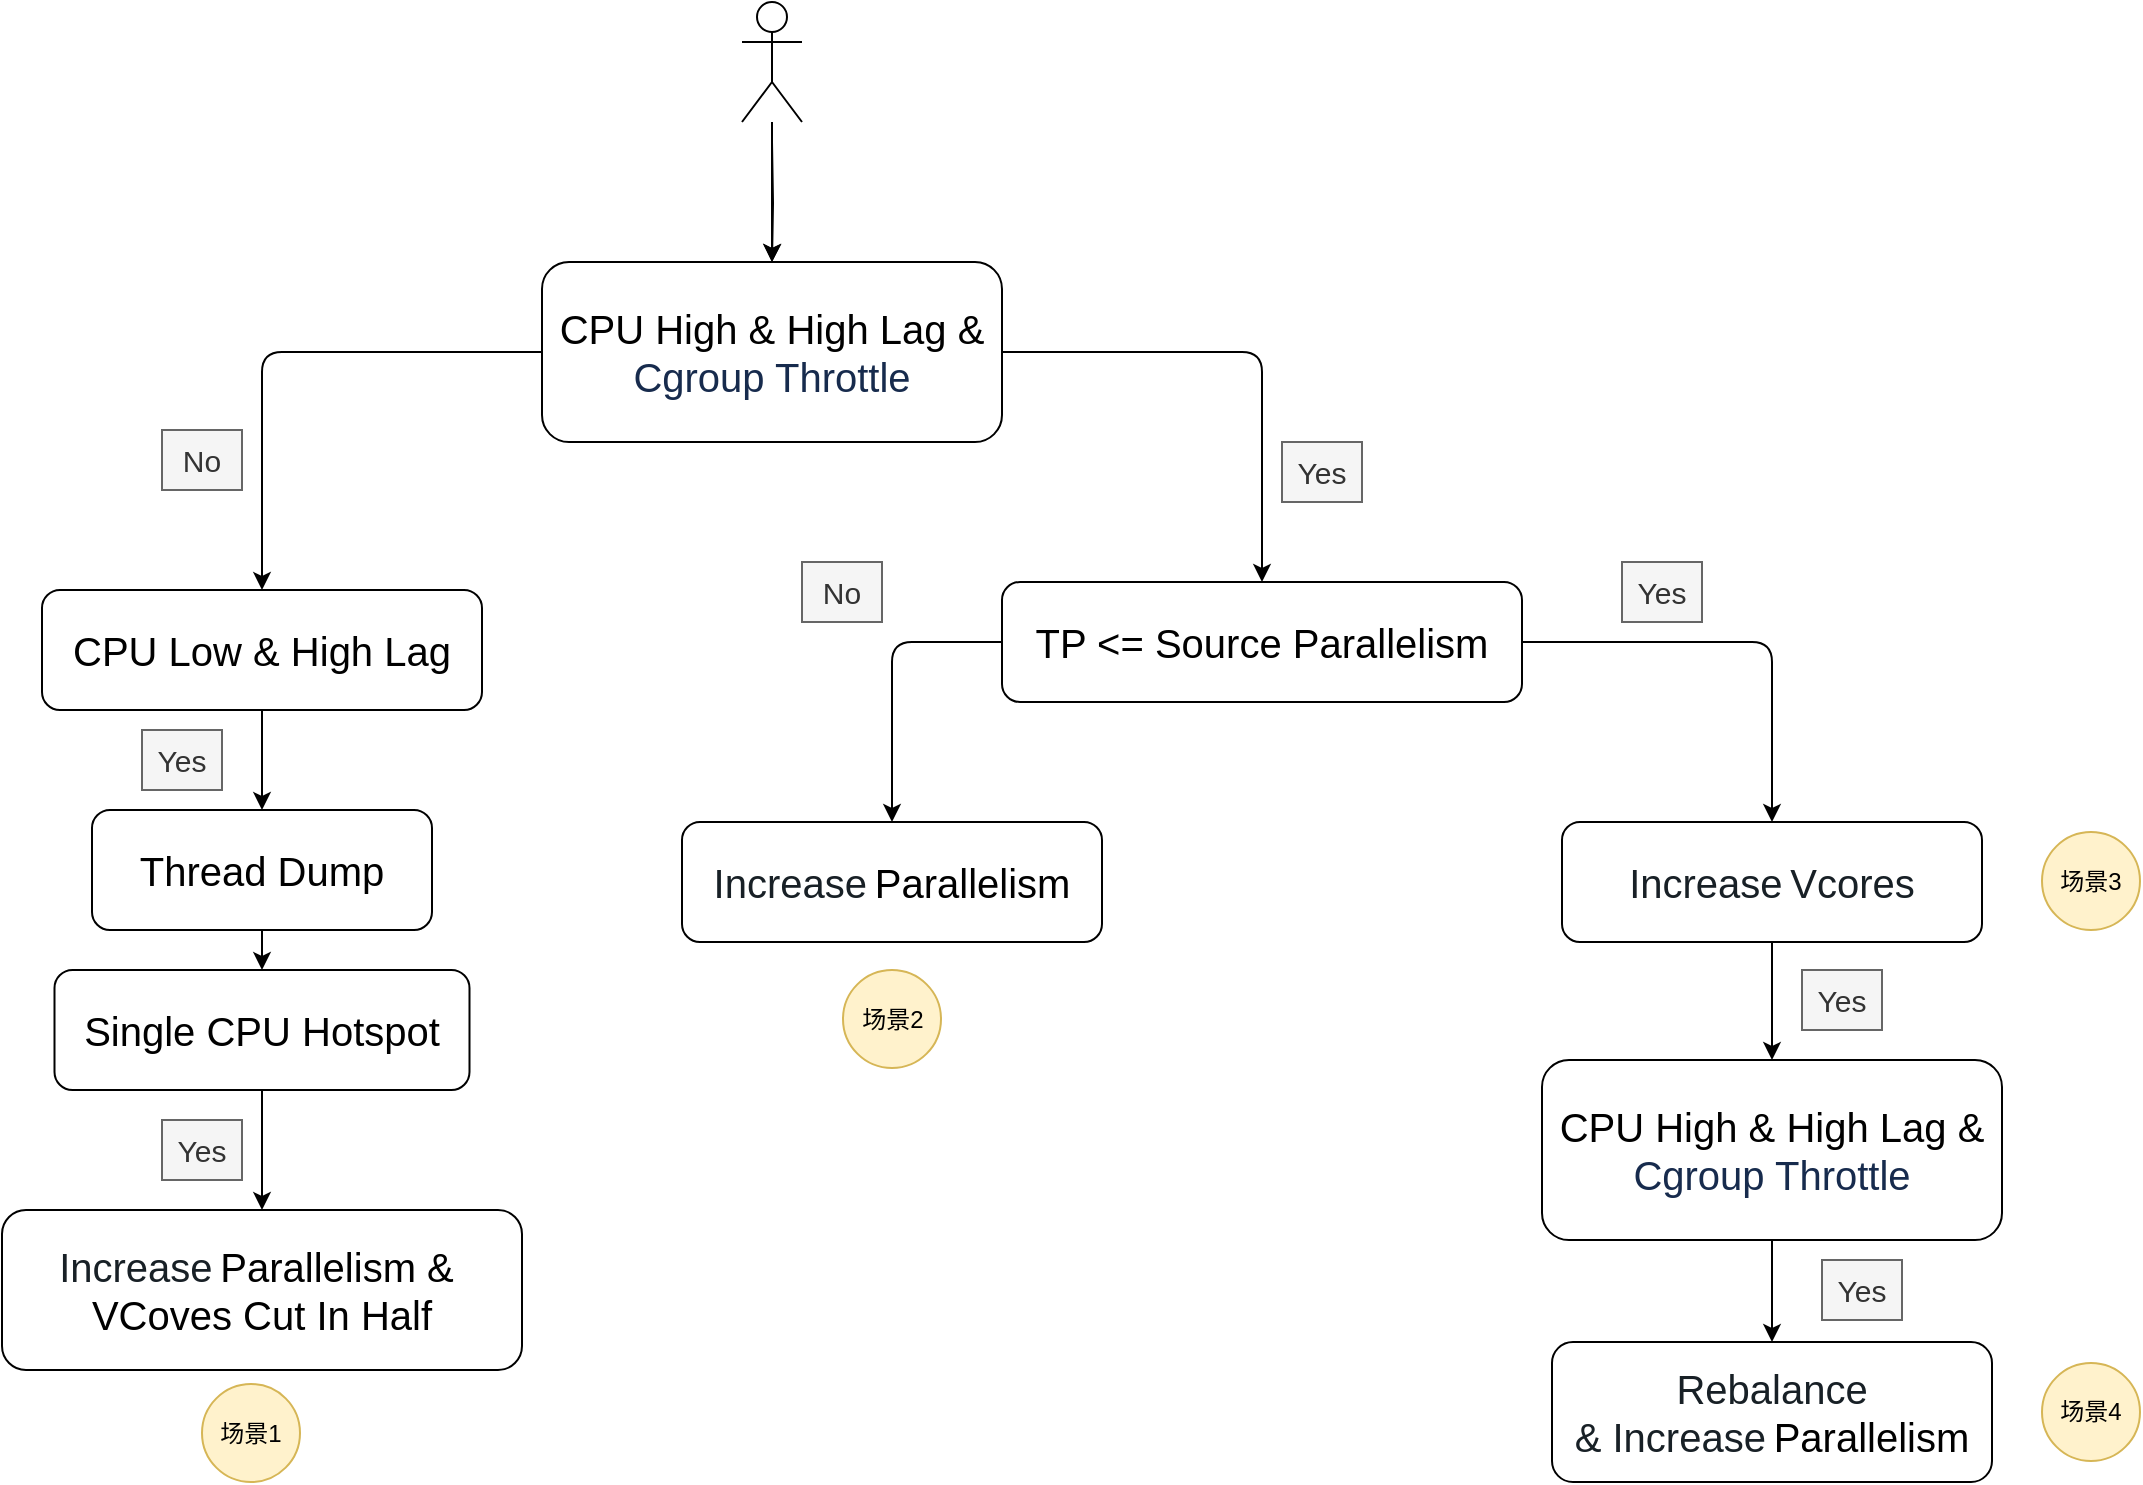 <mxfile version="14.1.1" type="github">
  <diagram id="yVQXykmnmnmi0eYwBmyi" name="第 1 页">
    <mxGraphModel dx="1426" dy="771" grid="1" gridSize="10" guides="1" tooltips="1" connect="1" arrows="1" fold="1" page="1" pageScale="1" pageWidth="1920" pageHeight="1200" math="0" shadow="0">
      <root>
        <mxCell id="0" />
        <mxCell id="1" parent="0" />
        <mxCell id="-mlGXoupMx55JG4DXBJS-1" value="&lt;font&gt;&lt;span style=&quot;font-size: 20px&quot;&gt;CPU High &amp;amp; High Lag &amp;amp;&lt;/span&gt;&lt;br&gt;&lt;span style=&quot;color: rgb(23 , 43 , 77) ; background-color: rgb(255 , 255 , 255)&quot;&gt;&lt;font style=&quot;font-size: 20px&quot;&gt;Cgroup Throttle&lt;/font&gt;&lt;/span&gt;&lt;br&gt;&lt;/font&gt;" style="rounded=1;whiteSpace=wrap;html=1;" vertex="1" parent="1">
          <mxGeometry x="590" y="260" width="230" height="90" as="geometry" />
        </mxCell>
        <mxCell id="-mlGXoupMx55JG4DXBJS-2" value="&lt;font style=&quot;font-size: 20px&quot;&gt;TP &amp;lt;= Source&amp;nbsp;Parallelism&lt;/font&gt;" style="rounded=1;whiteSpace=wrap;html=1;" vertex="1" parent="1">
          <mxGeometry x="820" y="420" width="260" height="60" as="geometry" />
        </mxCell>
        <mxCell id="-mlGXoupMx55JG4DXBJS-3" value="" style="edgeStyle=segmentEdgeStyle;endArrow=classic;html=1;exitX=1;exitY=0.5;exitDx=0;exitDy=0;entryX=0.5;entryY=0;entryDx=0;entryDy=0;" edge="1" parent="1" source="-mlGXoupMx55JG4DXBJS-1" target="-mlGXoupMx55JG4DXBJS-2">
          <mxGeometry width="50" height="50" relative="1" as="geometry">
            <mxPoint x="890" y="604" as="sourcePoint" />
            <mxPoint x="940" y="554" as="targetPoint" />
          </mxGeometry>
        </mxCell>
        <mxCell id="-mlGXoupMx55JG4DXBJS-4" value="&lt;font style=&quot;font-size: 15px&quot;&gt;Yes&lt;/font&gt;" style="text;html=1;strokeColor=#666666;fillColor=#f5f5f5;align=center;verticalAlign=middle;whiteSpace=wrap;rounded=0;fontColor=#333333;" vertex="1" parent="1">
          <mxGeometry x="960" y="350" width="40" height="30" as="geometry" />
        </mxCell>
        <mxCell id="-mlGXoupMx55JG4DXBJS-6" value="&lt;span style=&quot;color: rgb(24 , 32 , 38) ; background-color: rgb(255 , 255 , 255)&quot;&gt;&lt;font style=&quot;font-size: 20px&quot;&gt;Increase&lt;/font&gt;&lt;font style=&quot;font-size: 14px&quot;&gt;&amp;nbsp;&lt;/font&gt;&lt;font style=&quot;font-size: 20px&quot;&gt;Vcores&lt;/font&gt;&lt;/span&gt;" style="rounded=1;whiteSpace=wrap;html=1;" vertex="1" parent="1">
          <mxGeometry x="1100" y="540" width="210" height="60" as="geometry" />
        </mxCell>
        <mxCell id="-mlGXoupMx55JG4DXBJS-7" value="" style="edgeStyle=segmentEdgeStyle;endArrow=classic;html=1;exitX=1;exitY=0.5;exitDx=0;exitDy=0;" edge="1" parent="1" source="-mlGXoupMx55JG4DXBJS-2" target="-mlGXoupMx55JG4DXBJS-6">
          <mxGeometry width="50" height="50" relative="1" as="geometry">
            <mxPoint x="1140" y="360" as="sourcePoint" />
            <mxPoint x="1240" y="470" as="targetPoint" />
          </mxGeometry>
        </mxCell>
        <mxCell id="-mlGXoupMx55JG4DXBJS-8" value="&lt;font style=&quot;font-size: 15px&quot;&gt;Yes&lt;/font&gt;" style="text;html=1;strokeColor=#666666;fillColor=#f5f5f5;align=center;verticalAlign=middle;whiteSpace=wrap;rounded=0;fontColor=#333333;" vertex="1" parent="1">
          <mxGeometry x="1130" y="410" width="40" height="30" as="geometry" />
        </mxCell>
        <mxCell id="-mlGXoupMx55JG4DXBJS-10" value="&lt;font style=&quot;font-size: 20px&quot;&gt;CPU Low &amp;amp; High Lag&lt;/font&gt;" style="rounded=1;whiteSpace=wrap;html=1;" vertex="1" parent="1">
          <mxGeometry x="340" y="424" width="220" height="60" as="geometry" />
        </mxCell>
        <mxCell id="-mlGXoupMx55JG4DXBJS-11" value="" style="edgeStyle=segmentEdgeStyle;endArrow=classic;html=1;exitX=0;exitY=0.5;exitDx=0;exitDy=0;" edge="1" parent="1" source="-mlGXoupMx55JG4DXBJS-1" target="-mlGXoupMx55JG4DXBJS-10">
          <mxGeometry width="50" height="50" relative="1" as="geometry">
            <mxPoint x="770" y="324" as="sourcePoint" />
            <mxPoint x="870" y="434" as="targetPoint" />
          </mxGeometry>
        </mxCell>
        <mxCell id="-mlGXoupMx55JG4DXBJS-12" value="&lt;font style=&quot;font-size: 15px&quot;&gt;No&lt;/font&gt;" style="text;html=1;strokeColor=#666666;fillColor=#f5f5f5;align=center;verticalAlign=middle;whiteSpace=wrap;rounded=0;fontColor=#333333;" vertex="1" parent="1">
          <mxGeometry x="400" y="344" width="40" height="30" as="geometry" />
        </mxCell>
        <mxCell id="-mlGXoupMx55JG4DXBJS-13" value="&lt;span style=&quot;font-size: 20px&quot;&gt;Thread Dump&lt;/span&gt;" style="rounded=1;whiteSpace=wrap;html=1;" vertex="1" parent="1">
          <mxGeometry x="365" y="534" width="170" height="60" as="geometry" />
        </mxCell>
        <mxCell id="-mlGXoupMx55JG4DXBJS-14" value="" style="endArrow=classic;html=1;" edge="1" parent="1" source="-mlGXoupMx55JG4DXBJS-10" target="-mlGXoupMx55JG4DXBJS-13">
          <mxGeometry width="50" height="50" relative="1" as="geometry">
            <mxPoint x="390" y="694" as="sourcePoint" />
            <mxPoint x="440" y="644" as="targetPoint" />
          </mxGeometry>
        </mxCell>
        <mxCell id="-mlGXoupMx55JG4DXBJS-15" value="&lt;div&gt;&lt;span style=&quot;font-size: 20px&quot;&gt;Single CPU Hotspot&lt;/span&gt;&lt;/div&gt;" style="rounded=1;whiteSpace=wrap;html=1;" vertex="1" parent="1">
          <mxGeometry x="346.25" y="614" width="207.5" height="60" as="geometry" />
        </mxCell>
        <mxCell id="-mlGXoupMx55JG4DXBJS-16" value="" style="endArrow=classic;html=1;exitX=0.5;exitY=1;exitDx=0;exitDy=0;" edge="1" parent="1" source="-mlGXoupMx55JG4DXBJS-13" target="-mlGXoupMx55JG4DXBJS-15">
          <mxGeometry width="50" height="50" relative="1" as="geometry">
            <mxPoint x="500" y="604" as="sourcePoint" />
            <mxPoint x="500" y="654" as="targetPoint" />
          </mxGeometry>
        </mxCell>
        <mxCell id="-mlGXoupMx55JG4DXBJS-18" value="&lt;span style=&quot;color: rgb(24 , 32 , 38) ; background-color: rgb(255 , 255 , 255)&quot;&gt;&lt;font style=&quot;font-size: 20px&quot;&gt;Increase&lt;/font&gt;&lt;/span&gt;&lt;span style=&quot;color: rgb(24 , 32 , 38) ; font-size: 14px ; background-color: rgb(255 , 255 , 255)&quot;&gt;&amp;nbsp;&lt;/span&gt;&lt;span style=&quot;font-size: 20px&quot;&gt;Parallelism &amp;amp;&amp;nbsp;&lt;br&gt;&lt;/span&gt;&lt;font style=&quot;font-size: 20px&quot;&gt;VCoves&amp;nbsp;&lt;/font&gt;&lt;span style=&quot;font-size: 20px&quot;&gt;&lt;font style=&quot;font-size: 20px&quot;&gt;Cut In Half&lt;/font&gt;&lt;br&gt;&lt;/span&gt;" style="rounded=1;whiteSpace=wrap;html=1;" vertex="1" parent="1">
          <mxGeometry x="320" y="734" width="260" height="80" as="geometry" />
        </mxCell>
        <mxCell id="-mlGXoupMx55JG4DXBJS-19" value="" style="endArrow=classic;html=1;exitX=0.5;exitY=1;exitDx=0;exitDy=0;" edge="1" parent="1" source="-mlGXoupMx55JG4DXBJS-15" target="-mlGXoupMx55JG4DXBJS-18">
          <mxGeometry width="50" height="50" relative="1" as="geometry">
            <mxPoint x="620" y="644" as="sourcePoint" />
            <mxPoint x="620" y="694" as="targetPoint" />
          </mxGeometry>
        </mxCell>
        <mxCell id="-mlGXoupMx55JG4DXBJS-20" value="&lt;font style=&quot;font-size: 15px&quot;&gt;Yes&lt;/font&gt;" style="text;html=1;strokeColor=#666666;fillColor=#f5f5f5;align=center;verticalAlign=middle;whiteSpace=wrap;rounded=0;fontColor=#333333;" vertex="1" parent="1">
          <mxGeometry x="400" y="689" width="40" height="30" as="geometry" />
        </mxCell>
        <mxCell id="-mlGXoupMx55JG4DXBJS-21" value="&lt;font style=&quot;font-size: 15px&quot;&gt;Yes&lt;/font&gt;" style="text;html=1;strokeColor=#666666;fillColor=#f5f5f5;align=center;verticalAlign=middle;whiteSpace=wrap;rounded=0;fontColor=#333333;" vertex="1" parent="1">
          <mxGeometry x="390" y="494" width="40" height="30" as="geometry" />
        </mxCell>
        <mxCell id="-mlGXoupMx55JG4DXBJS-23" value="" style="endArrow=classic;html=1;entryX=0.5;entryY=0;entryDx=0;entryDy=0;" edge="1" parent="1" target="-mlGXoupMx55JG4DXBJS-1">
          <mxGeometry width="50" height="50" relative="1" as="geometry">
            <mxPoint x="705" y="190" as="sourcePoint" />
            <mxPoint x="820" y="110" as="targetPoint" />
          </mxGeometry>
        </mxCell>
        <mxCell id="-mlGXoupMx55JG4DXBJS-25" value="" style="edgeStyle=orthogonalEdgeStyle;rounded=0;orthogonalLoop=1;jettySize=auto;html=1;" edge="1" parent="1" target="-mlGXoupMx55JG4DXBJS-1">
          <mxGeometry relative="1" as="geometry">
            <mxPoint x="705" y="200" as="sourcePoint" />
          </mxGeometry>
        </mxCell>
        <mxCell id="-mlGXoupMx55JG4DXBJS-24" value="" style="shape=umlActor;verticalLabelPosition=bottom;verticalAlign=top;html=1;outlineConnect=0;" vertex="1" parent="1">
          <mxGeometry x="690" y="130" width="30" height="60" as="geometry" />
        </mxCell>
        <mxCell id="-mlGXoupMx55JG4DXBJS-26" value="&lt;span style=&quot;color: rgb(24 , 32 , 38) ; background-color: rgb(255 , 255 , 255)&quot;&gt;&lt;font style=&quot;font-size: 20px&quot;&gt;Increase&lt;/font&gt;&lt;font style=&quot;font-size: 14px&quot;&gt;&amp;nbsp;&lt;/font&gt;&lt;/span&gt;&lt;span style=&quot;font-size: 20px&quot;&gt;Parallelism&lt;/span&gt;" style="rounded=1;whiteSpace=wrap;html=1;" vertex="1" parent="1">
          <mxGeometry x="660" y="540" width="210" height="60" as="geometry" />
        </mxCell>
        <mxCell id="-mlGXoupMx55JG4DXBJS-27" value="" style="edgeStyle=segmentEdgeStyle;endArrow=classic;html=1;exitX=0;exitY=0.5;exitDx=0;exitDy=0;" edge="1" parent="1" source="-mlGXoupMx55JG4DXBJS-2" target="-mlGXoupMx55JG4DXBJS-26">
          <mxGeometry width="50" height="50" relative="1" as="geometry">
            <mxPoint x="960" y="650" as="sourcePoint" />
            <mxPoint x="1010" y="600" as="targetPoint" />
          </mxGeometry>
        </mxCell>
        <mxCell id="-mlGXoupMx55JG4DXBJS-28" value="&lt;font style=&quot;font-size: 15px&quot;&gt;No&lt;/font&gt;" style="text;html=1;strokeColor=#666666;fillColor=#f5f5f5;align=center;verticalAlign=middle;whiteSpace=wrap;rounded=0;fontColor=#333333;" vertex="1" parent="1">
          <mxGeometry x="720" y="410" width="40" height="30" as="geometry" />
        </mxCell>
        <mxCell id="-mlGXoupMx55JG4DXBJS-29" value="&lt;font&gt;&lt;span style=&quot;font-size: 20px&quot;&gt;CPU High &amp;amp; High Lag &amp;amp;&lt;/span&gt;&lt;br&gt;&lt;span style=&quot;color: rgb(23 , 43 , 77) ; background-color: rgb(255 , 255 , 255)&quot;&gt;&lt;font style=&quot;font-size: 20px&quot;&gt;Cgroup Throttle&lt;/font&gt;&lt;/span&gt;&lt;br&gt;&lt;/font&gt;" style="rounded=1;whiteSpace=wrap;html=1;" vertex="1" parent="1">
          <mxGeometry x="1090" y="659" width="230" height="90" as="geometry" />
        </mxCell>
        <mxCell id="-mlGXoupMx55JG4DXBJS-30" value="" style="endArrow=classic;html=1;exitX=0.5;exitY=1;exitDx=0;exitDy=0;" edge="1" parent="1" source="-mlGXoupMx55JG4DXBJS-6" target="-mlGXoupMx55JG4DXBJS-29">
          <mxGeometry width="50" height="50" relative="1" as="geometry">
            <mxPoint x="1380" y="630" as="sourcePoint" />
            <mxPoint x="1430" y="580" as="targetPoint" />
          </mxGeometry>
        </mxCell>
        <mxCell id="-mlGXoupMx55JG4DXBJS-31" value="&lt;font color=&quot;#182026&quot;&gt;&lt;span style=&quot;font-size: 20px ; background-color: rgb(255 , 255 , 255)&quot;&gt;Rebalance &amp;amp;&amp;nbsp;&lt;/span&gt;&lt;/font&gt;&lt;span style=&quot;color: rgb(24 , 32 , 38) ; background-color: rgb(255 , 255 , 255)&quot;&gt;&lt;font style=&quot;font-size: 20px&quot;&gt;Increase&lt;/font&gt;&lt;font style=&quot;font-size: 14px&quot;&gt;&amp;nbsp;&lt;/font&gt;&lt;/span&gt;&lt;span style=&quot;font-size: 20px&quot;&gt;Parallelism&lt;/span&gt;" style="rounded=1;whiteSpace=wrap;html=1;" vertex="1" parent="1">
          <mxGeometry x="1095" y="800" width="220" height="70" as="geometry" />
        </mxCell>
        <mxCell id="-mlGXoupMx55JG4DXBJS-32" value="&lt;font style=&quot;font-size: 15px&quot;&gt;Yes&lt;/font&gt;" style="text;html=1;strokeColor=#666666;fillColor=#f5f5f5;align=center;verticalAlign=middle;whiteSpace=wrap;rounded=0;fontColor=#333333;" vertex="1" parent="1">
          <mxGeometry x="1220" y="614" width="40" height="30" as="geometry" />
        </mxCell>
        <mxCell id="-mlGXoupMx55JG4DXBJS-33" value="" style="endArrow=classic;html=1;exitX=0.5;exitY=1;exitDx=0;exitDy=0;entryX=0.5;entryY=0;entryDx=0;entryDy=0;" edge="1" parent="1" source="-mlGXoupMx55JG4DXBJS-29" target="-mlGXoupMx55JG4DXBJS-31">
          <mxGeometry width="50" height="50" relative="1" as="geometry">
            <mxPoint x="1400" y="790" as="sourcePoint" />
            <mxPoint x="1450" y="740" as="targetPoint" />
          </mxGeometry>
        </mxCell>
        <mxCell id="-mlGXoupMx55JG4DXBJS-34" value="&lt;font style=&quot;font-size: 15px&quot;&gt;Yes&lt;/font&gt;" style="text;html=1;strokeColor=#666666;fillColor=#f5f5f5;align=center;verticalAlign=middle;whiteSpace=wrap;rounded=0;fontColor=#333333;" vertex="1" parent="1">
          <mxGeometry x="1230" y="759" width="40" height="30" as="geometry" />
        </mxCell>
        <mxCell id="-mlGXoupMx55JG4DXBJS-35" value="场景1" style="ellipse;whiteSpace=wrap;html=1;aspect=fixed;fillColor=#fff2cc;strokeColor=#d6b656;" vertex="1" parent="1">
          <mxGeometry x="420" y="821" width="49" height="49" as="geometry" />
        </mxCell>
        <mxCell id="-mlGXoupMx55JG4DXBJS-36" value="场景2" style="ellipse;whiteSpace=wrap;html=1;aspect=fixed;fillColor=#fff2cc;strokeColor=#d6b656;" vertex="1" parent="1">
          <mxGeometry x="740.5" y="614" width="49" height="49" as="geometry" />
        </mxCell>
        <mxCell id="-mlGXoupMx55JG4DXBJS-37" value="场景3" style="ellipse;whiteSpace=wrap;html=1;aspect=fixed;fillColor=#fff2cc;strokeColor=#d6b656;" vertex="1" parent="1">
          <mxGeometry x="1340" y="545" width="49" height="49" as="geometry" />
        </mxCell>
        <mxCell id="-mlGXoupMx55JG4DXBJS-38" value="场景4" style="ellipse;whiteSpace=wrap;html=1;aspect=fixed;fillColor=#fff2cc;strokeColor=#d6b656;" vertex="1" parent="1">
          <mxGeometry x="1340" y="810.5" width="49" height="49" as="geometry" />
        </mxCell>
      </root>
    </mxGraphModel>
  </diagram>
</mxfile>
